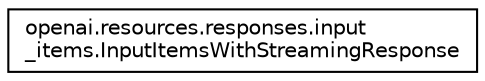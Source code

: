 digraph "Graphical Class Hierarchy"
{
 // LATEX_PDF_SIZE
  edge [fontname="Helvetica",fontsize="10",labelfontname="Helvetica",labelfontsize="10"];
  node [fontname="Helvetica",fontsize="10",shape=record];
  rankdir="LR";
  Node0 [label="openai.resources.responses.input\l_items.InputItemsWithStreamingResponse",height=0.2,width=0.4,color="black", fillcolor="white", style="filled",URL="$classopenai_1_1resources_1_1responses_1_1input__items_1_1InputItemsWithStreamingResponse.html",tooltip=" "];
}
